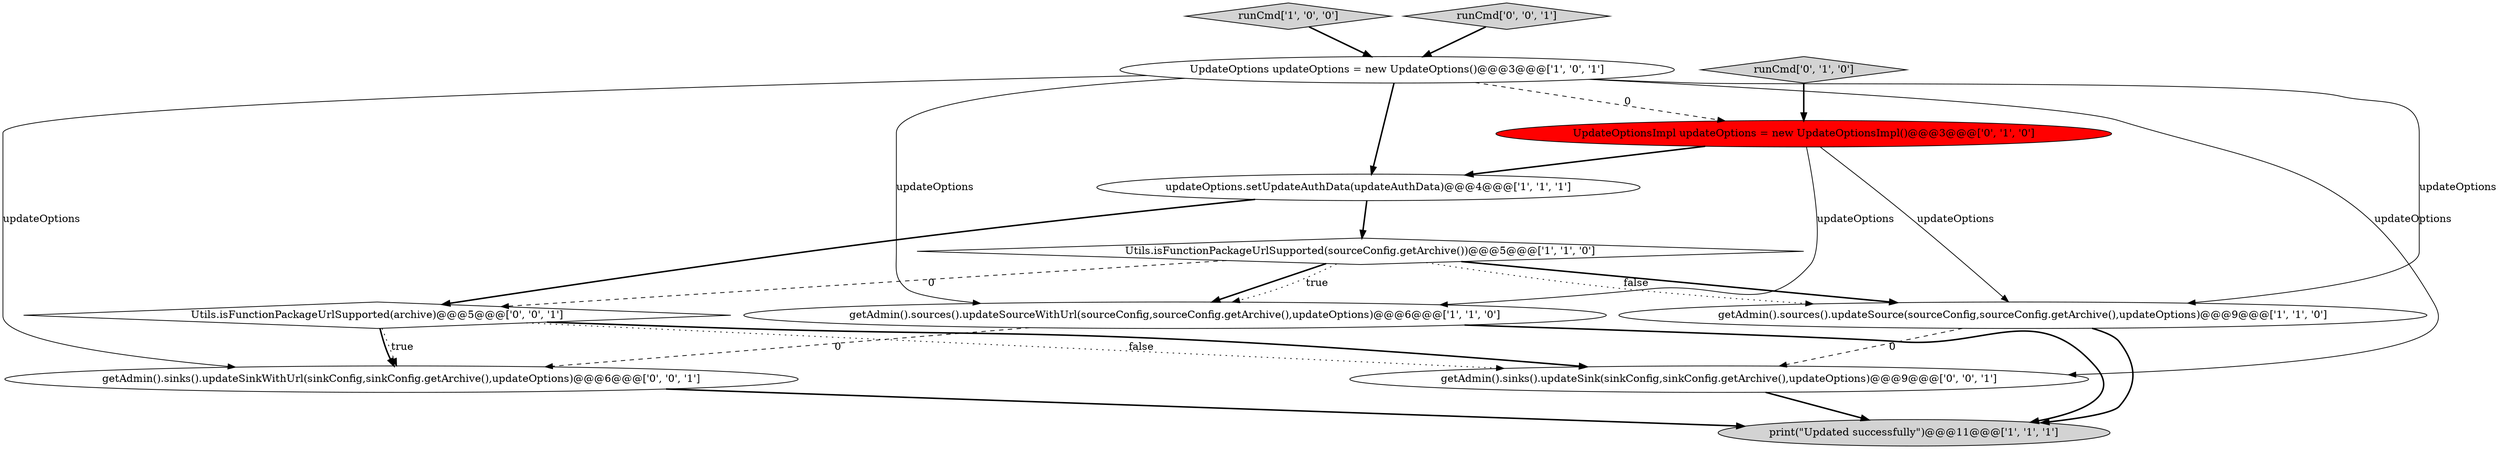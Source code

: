 digraph {
8 [style = filled, label = "runCmd['0', '1', '0']", fillcolor = lightgray, shape = diamond image = "AAA0AAABBB2BBB"];
2 [style = filled, label = "getAdmin().sources().updateSourceWithUrl(sourceConfig,sourceConfig.getArchive(),updateOptions)@@@6@@@['1', '1', '0']", fillcolor = white, shape = ellipse image = "AAA0AAABBB1BBB"];
4 [style = filled, label = "Utils.isFunctionPackageUrlSupported(sourceConfig.getArchive())@@@5@@@['1', '1', '0']", fillcolor = white, shape = diamond image = "AAA0AAABBB1BBB"];
10 [style = filled, label = "getAdmin().sinks().updateSinkWithUrl(sinkConfig,sinkConfig.getArchive(),updateOptions)@@@6@@@['0', '0', '1']", fillcolor = white, shape = ellipse image = "AAA0AAABBB3BBB"];
7 [style = filled, label = "UpdateOptionsImpl updateOptions = new UpdateOptionsImpl()@@@3@@@['0', '1', '0']", fillcolor = red, shape = ellipse image = "AAA1AAABBB2BBB"];
5 [style = filled, label = "UpdateOptions updateOptions = new UpdateOptions()@@@3@@@['1', '0', '1']", fillcolor = white, shape = ellipse image = "AAA0AAABBB1BBB"];
6 [style = filled, label = "runCmd['1', '0', '0']", fillcolor = lightgray, shape = diamond image = "AAA0AAABBB1BBB"];
11 [style = filled, label = "getAdmin().sinks().updateSink(sinkConfig,sinkConfig.getArchive(),updateOptions)@@@9@@@['0', '0', '1']", fillcolor = white, shape = ellipse image = "AAA0AAABBB3BBB"];
12 [style = filled, label = "runCmd['0', '0', '1']", fillcolor = lightgray, shape = diamond image = "AAA0AAABBB3BBB"];
0 [style = filled, label = "getAdmin().sources().updateSource(sourceConfig,sourceConfig.getArchive(),updateOptions)@@@9@@@['1', '1', '0']", fillcolor = white, shape = ellipse image = "AAA0AAABBB1BBB"];
1 [style = filled, label = "updateOptions.setUpdateAuthData(updateAuthData)@@@4@@@['1', '1', '1']", fillcolor = white, shape = ellipse image = "AAA0AAABBB1BBB"];
9 [style = filled, label = "Utils.isFunctionPackageUrlSupported(archive)@@@5@@@['0', '0', '1']", fillcolor = white, shape = diamond image = "AAA0AAABBB3BBB"];
3 [style = filled, label = "print(\"Updated successfully\")@@@11@@@['1', '1', '1']", fillcolor = lightgray, shape = ellipse image = "AAA0AAABBB1BBB"];
0->3 [style = bold, label=""];
1->4 [style = bold, label=""];
7->1 [style = bold, label=""];
9->11 [style = bold, label=""];
12->5 [style = bold, label=""];
2->3 [style = bold, label=""];
10->3 [style = bold, label=""];
0->11 [style = dashed, label="0"];
4->2 [style = bold, label=""];
9->10 [style = bold, label=""];
9->11 [style = dotted, label="false"];
1->9 [style = bold, label=""];
8->7 [style = bold, label=""];
4->0 [style = bold, label=""];
2->10 [style = dashed, label="0"];
5->1 [style = bold, label=""];
6->5 [style = bold, label=""];
4->9 [style = dashed, label="0"];
5->10 [style = solid, label="updateOptions"];
7->2 [style = solid, label="updateOptions"];
11->3 [style = bold, label=""];
5->11 [style = solid, label="updateOptions"];
7->0 [style = solid, label="updateOptions"];
4->0 [style = dotted, label="false"];
5->7 [style = dashed, label="0"];
9->10 [style = dotted, label="true"];
5->0 [style = solid, label="updateOptions"];
4->2 [style = dotted, label="true"];
5->2 [style = solid, label="updateOptions"];
}

